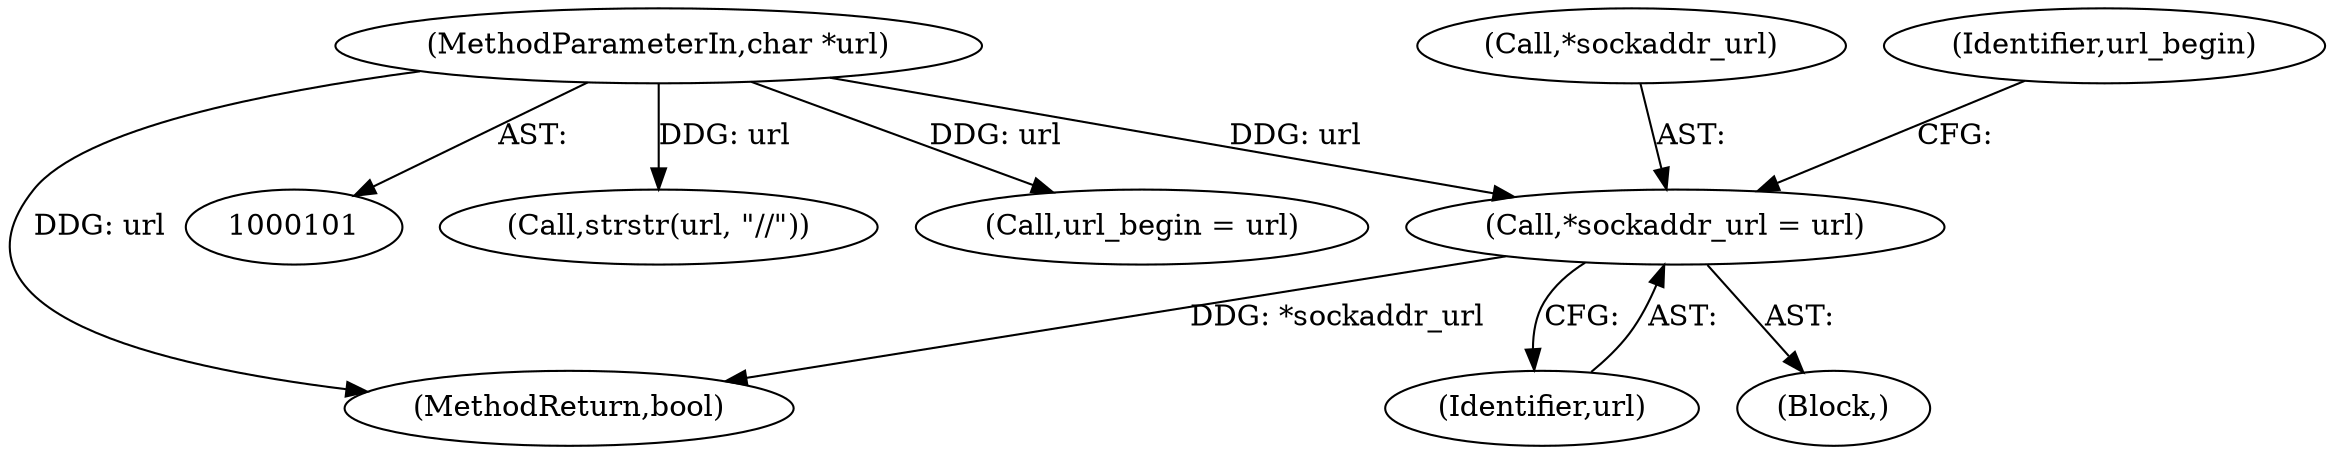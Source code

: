 digraph "0_sgminer_b65574bef233474e915fdf18614aa211e31cc6c2@pointer" {
"1000121" [label="(Call,*sockaddr_url = url)"];
"1000102" [label="(MethodParameterIn,char *url)"];
"1000122" [label="(Call,*sockaddr_url)"];
"1000126" [label="(Identifier,url_begin)"];
"1000127" [label="(Call,strstr(url, \"//\"))"];
"1000105" [label="(Block,)"];
"1000121" [label="(Call,*sockaddr_url = url)"];
"1000133" [label="(Call,url_begin = url)"];
"1000102" [label="(MethodParameterIn,char *url)"];
"1000267" [label="(MethodReturn,bool)"];
"1000124" [label="(Identifier,url)"];
"1000121" -> "1000105"  [label="AST: "];
"1000121" -> "1000124"  [label="CFG: "];
"1000122" -> "1000121"  [label="AST: "];
"1000124" -> "1000121"  [label="AST: "];
"1000126" -> "1000121"  [label="CFG: "];
"1000121" -> "1000267"  [label="DDG: *sockaddr_url"];
"1000102" -> "1000121"  [label="DDG: url"];
"1000102" -> "1000101"  [label="AST: "];
"1000102" -> "1000267"  [label="DDG: url"];
"1000102" -> "1000127"  [label="DDG: url"];
"1000102" -> "1000133"  [label="DDG: url"];
}
